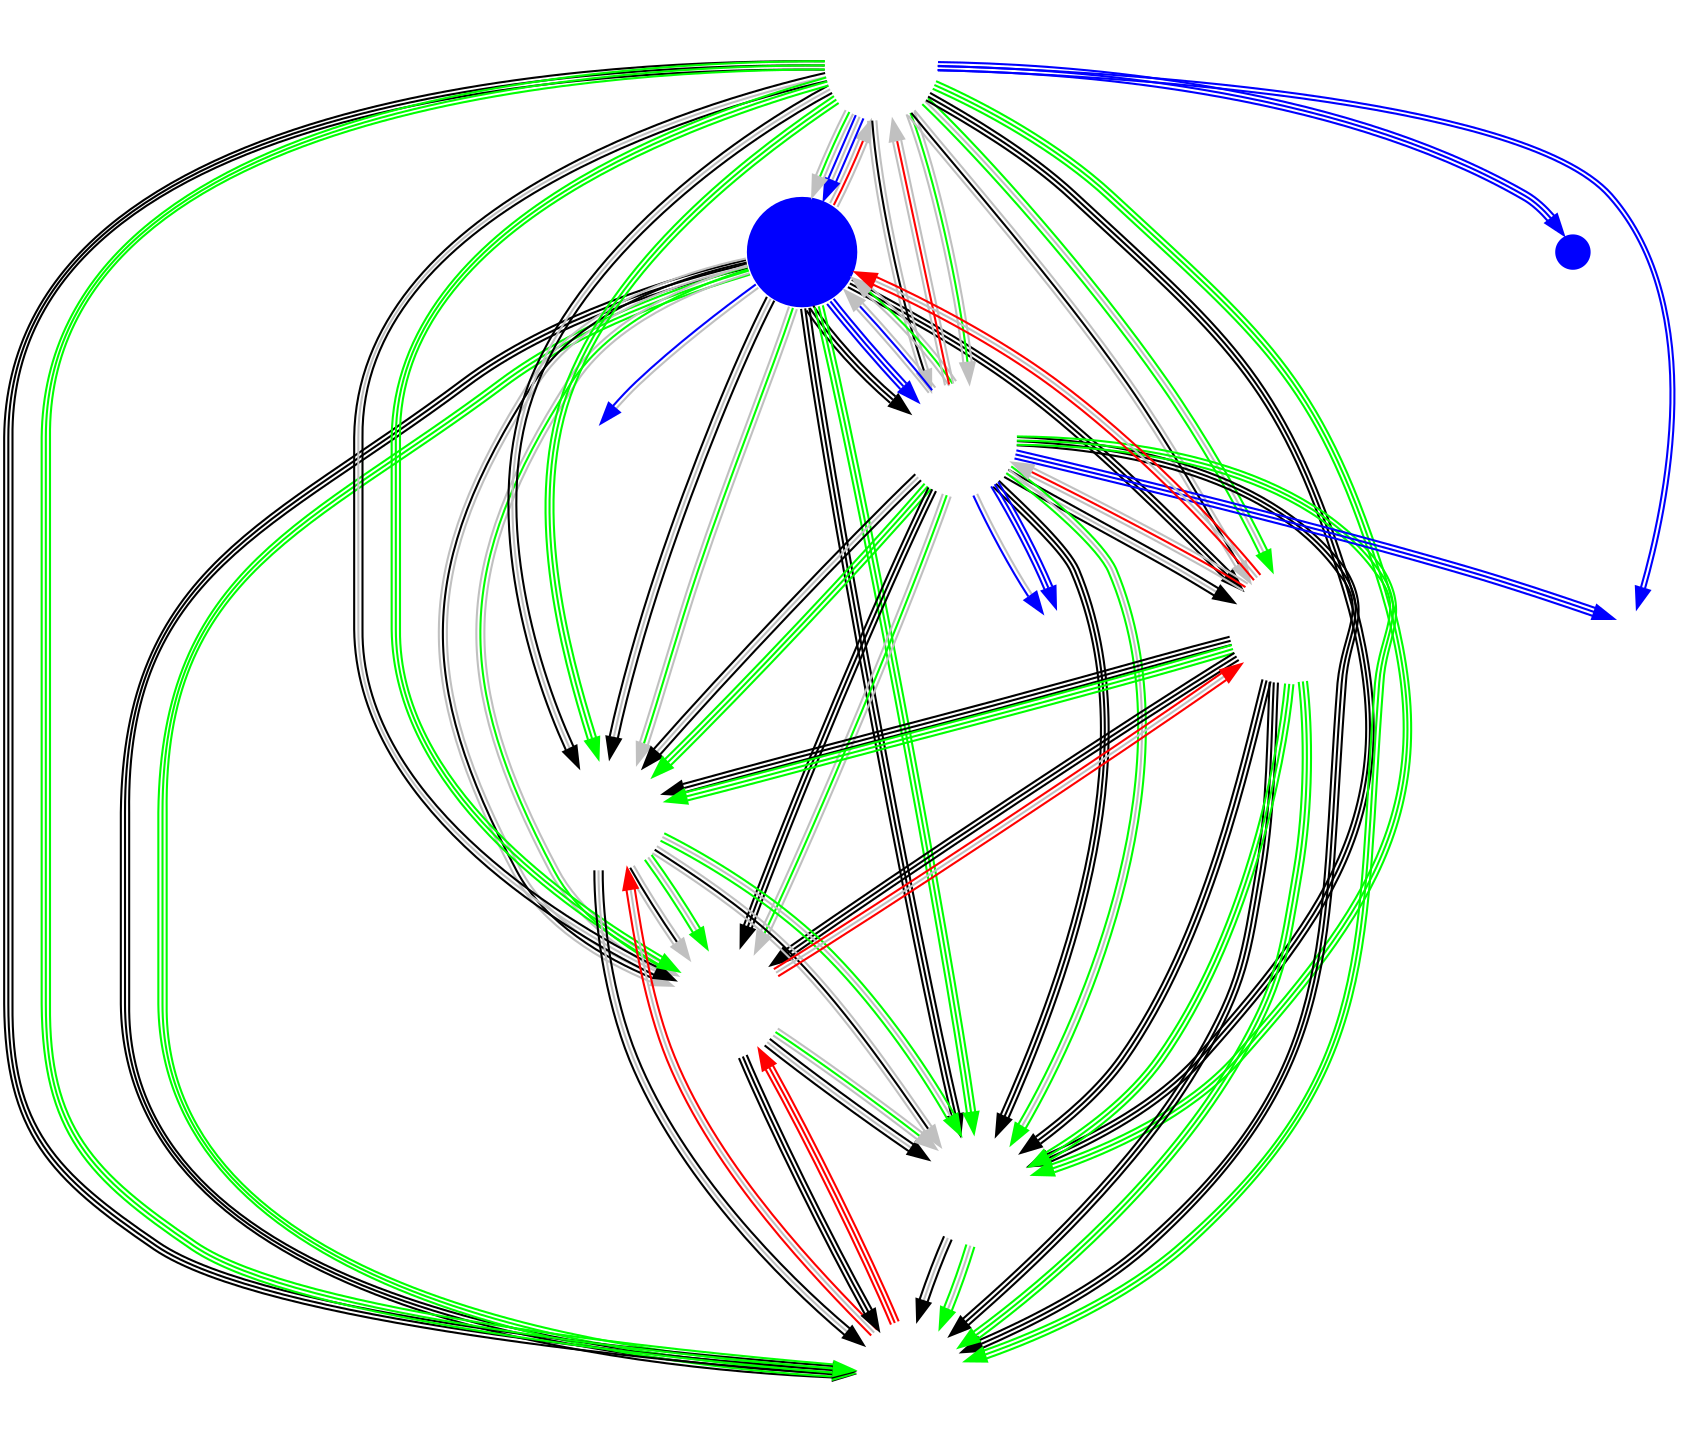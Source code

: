 digraph EU {
	node [shape=circle fixedsize=true width=.75 label="" color="white"];
	imagepath="logos/";
	TL	[image="liquid.png" style="filled" fillcolor="blue"];
	FNC	[image="fnatic.png"];
	DIG	[image="dignitas.png"];
	EXP	[image="expert.png"];
	PD	[image="playing-ducks.png"];
	BEG	[image="begenius.png"];
	SNG	[image="team-synergy.png"];
	TRC	[image="tricked.png"];

	/* Week 1 */
	TL	->	DIG		[ color="black:black:black" ]
	EXP	->	PD		[ color="black:black:black" ]
	SNG	->	BEG		[ color="black:gray:black" ]
	FNC	->	TRC		[ color="black:gray:black" ]
	EXP	->	TRC		[ color="black:black:black" ]
	TL	->	FNC		[ /*color="gray:black:gray"*/ color="gray:red:gray" constraint=false ]

	/* Week 2 */
	DIG	->	SNG		[ color="black:black:black" ]
	PD	->	BEG		[ color="black:gray:black" ]
	DIG	->	TRC		[ color="black:black:black" ]
	TL	->	PD		[ color="black:gray:black" ]
	FNC	->	SNG		[ color="black:black:black" ]
	EXP	->	BEG		[ color="black:black:black" ]

	/* Week 3 */
	PD	->	TRC		[ color="gray:black:gray" ]
	FNC	->	BEG		[ color="black:black:black" ]
	TL	->	SNG		[ color="black:black:black" ]
	DIG	->	EXP		[ color="black:gray:black" ]
	FNC	->	EXP		[ color="gray:black:gray" ]
	TRC	->	SNG		[ color="black:gray:black" ]

	/* Week 4 */
	DIG	->	PD		[ color="black:gray:black" ]
	TL	->	BEG		[ color="black:black:black" ]
	TRC	->	BEG		[ color="black:black:black" ]
	TL	->	EXP		[ color="black:black:black" ]
	FNC	->	DIG		[ color="gray:black:gray" ]
	PD	->	SNG		[ color="gray:black:gray" ]

	/* Week 5 */
	FNC	->	PD		[ color="black:gray:black" ]
	TL	->	TRC		[ color="gray:black:gray" ]
	DIG	->	BEG		[ color="black:black:black" ]
	EXP	->	SNG		[ color="black:black:black" ]



	/*** Western Clash ***/
	node [ width="0.25" ]
	T8	[image="team-8.png"];
	TS	[image="tempo-storm.png" style=filled fillcolor=blue];
	GFE	[image="gale-force-esports.png"];
	NOM	[image="nomia.png"]
//	INF	[image="infamous.png"]

	/* Upper Bracket: Round 1 */
	TL	->	NOM	[ color="blue:gray" ]
	DIG	->	T8	[ color="blue:gray" ]
//	TS	->	INF	[ color="blue:blue" ]
	FNC	->	GFE	[ color="blue:blue" ]

	/* Lower Bracket: Round 1 */
//	T8	->	NOM	[ color="blue:gray" ]
//	GFE	->	INF	[ color="blue:blue" ]
	
	/* Upper Bracket: Round 2 */
	TL	->	DIG	[ color="blue:blue:blue" ]
	FNC	->	TS	[ color="blue:blue:blue" ]

	/* Lower Bracket: Round 2 */
//	T8	->	TS	[ color="gray:blue:gray" ]
	DIG	->	GFE	[ color="blue:blue:blue" ]

	/* Upper Bracket: Round 3 */
	FNC	->	TL	[ color="blue:gray:blue" ]

	/* Lower Bracket: Round 3 */
	DIG	->	T8	[ color="blue:blue:blue" ]

	/* Upper Bracket: Round 4 */
	DIG	->	FNC	[ /*color="gray:blue:gray"*/ color="gray:red:gray" constraint=false ]

	/* Lower Bracket: Round 4 */
	DIG	->	TL	[ color="gray:blue:gray" ]


	/* Week 6 */
	FNC	->	EXP	[ color="green:gray:green" ]
	TL	->	TRC	[ color="gray:green:gray" ]
	SNG	->	BEG	[ color="green:gray:green" ]
	DIG	->	PD	[ color="green:green:green" ]
	TL	->	PD	[ color="gray:green:gray" ]
	EXP	->	DIG	[ /*color="gray:green:gray"*/ color="gray:red:gray" constraint=false ]

	/* Week 7 */
	FNC	->	BEG	[ color="green:green:green" ]
	TRC	->	SNG	[ color="gray:green:gray" ]
	FNC	->	PD	[ color="green:green:green" ]
	TRC	->	EXP	[ /*color="green:gray:green"*/ color="red:gray:red" constraint=false ]
	DIG	->	BEG	[ color="green:green:green" ]
	TL	->	SNG	[ color="green:green:green" ]

	/* Week 8 */
	PD	->	TRC	[ color="green:gray:green" ]
	DIG	->	SNG	[ color="green:gray:green" ]
	EXP	->	BEG	[ color="green:green:green" ]
	FNC	->	TL	[ color="gray:green:gray" ]
	DIG	->	TL	[ color="gray:green:gray" ]
	BEG	->	PD	[ /*color="green:gray:green"*/ color="red:gray:red" constraint=false ]

	/* Week 9 */
	FNC	->	TRC	[ color="green:green:green" ]
	EXP	->	SNG	[ color="green:green:green" ]
	PD	->	SNG	[ color="green:gray:green" ]
	EXP	->	TL	[ /*color="green:gray:green"*/ color="red:gray:red" constraint=false ]
	FNC	->	DIG	[ color="gray:green:gray" ]
	BEG	->	TRC	[ /*color="green:green:green"*/ color="red:red:red" constraint=false ]

	/* Week 10 */
	FNC	->	SNG	[ color="green:green:green" ]
	TL	->	BEG	[ color="green:green:green" ]
	DIG	->	TRC	[ color="gray:green:gray" ]
	EXP	->	PD	[ color="green:green:green" ]

	edge [ color="gray" dir="none" constraint="false" style="dashed"]

}
